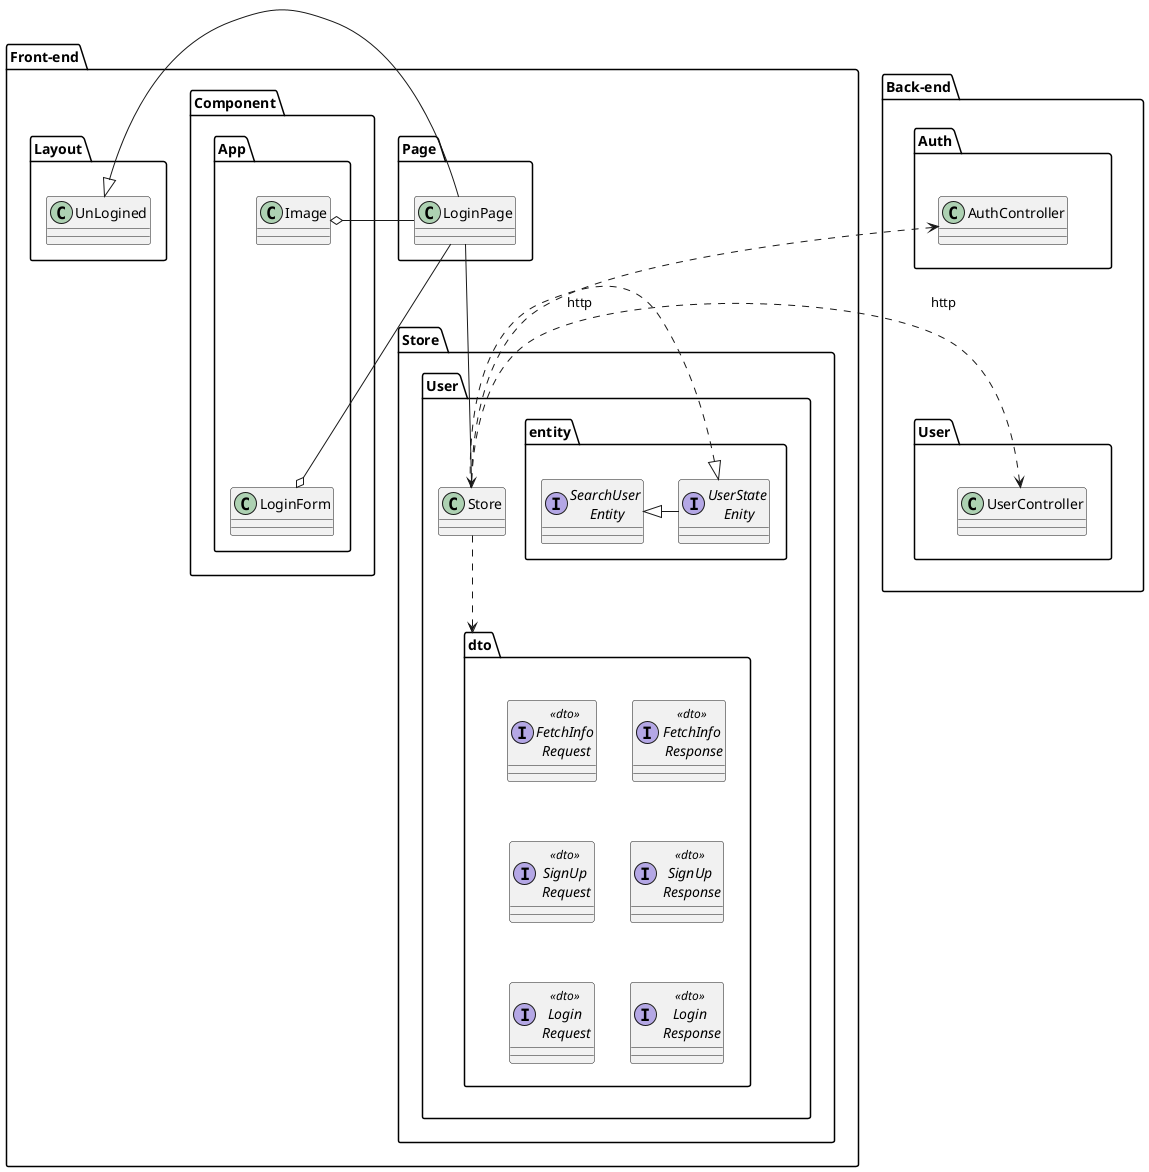 @startuml
package "Front-end" as FE{
    package Component {
        package App {
            class "Image" as AI {}
            class "LoginForm" as ALF {}
            AI -d[hidden]-> ALF
        }
    }
    package Page {
        Class LoginPage {}
    }
    package Layout {
        Class UnLogined{
        }
    }
    LoginPage -o AI
    LoginPage -o ALF
    package Store{
        package User {
            package dto {
                interface "Login\n Request" as LR <<dto>>{
                }
                interface "Login\n Response" as LRes <<dto>>{
                }
                LR -r[hidden]-> LRes
                interface "SignUp\n Request" as SUR <<dto>>{
                }
                interface "SignUp\n Response" as SRes <<dto>>{
                }
                SUR .d[hidden].> LR
                SUR -r[hidden]-> SRes
                interface "FetchInfo\n Request" as FIR <<dto>>{
                }
                interface "FetchInfo\n Response" as FIRes <<dto>>{
                }
                FIR .d[hidden].> SUR
                FIR -r[hidden]-> FIRes
            }
            package entity {
                interface "SearchUser\n Entity" as SUE{
                }
                interface "UserState\n Enity" as USE{
                }
                USE -l-|> SUE
            }
            class "Store" as US {
            }
            US ..> dto
            US .r..|> USE
        }
    }
    LoginPage -|> UnLogined
}
package "Back-end" as BE{
    package Auth{
        Class AuthController {
        }
    }
    package User{
        Class UserController {
        }
    }
    Auth .d[hidden].> User
}
US .l.> UserController: http
US .l.> AuthController: http
LoginPage --> US

@enduml